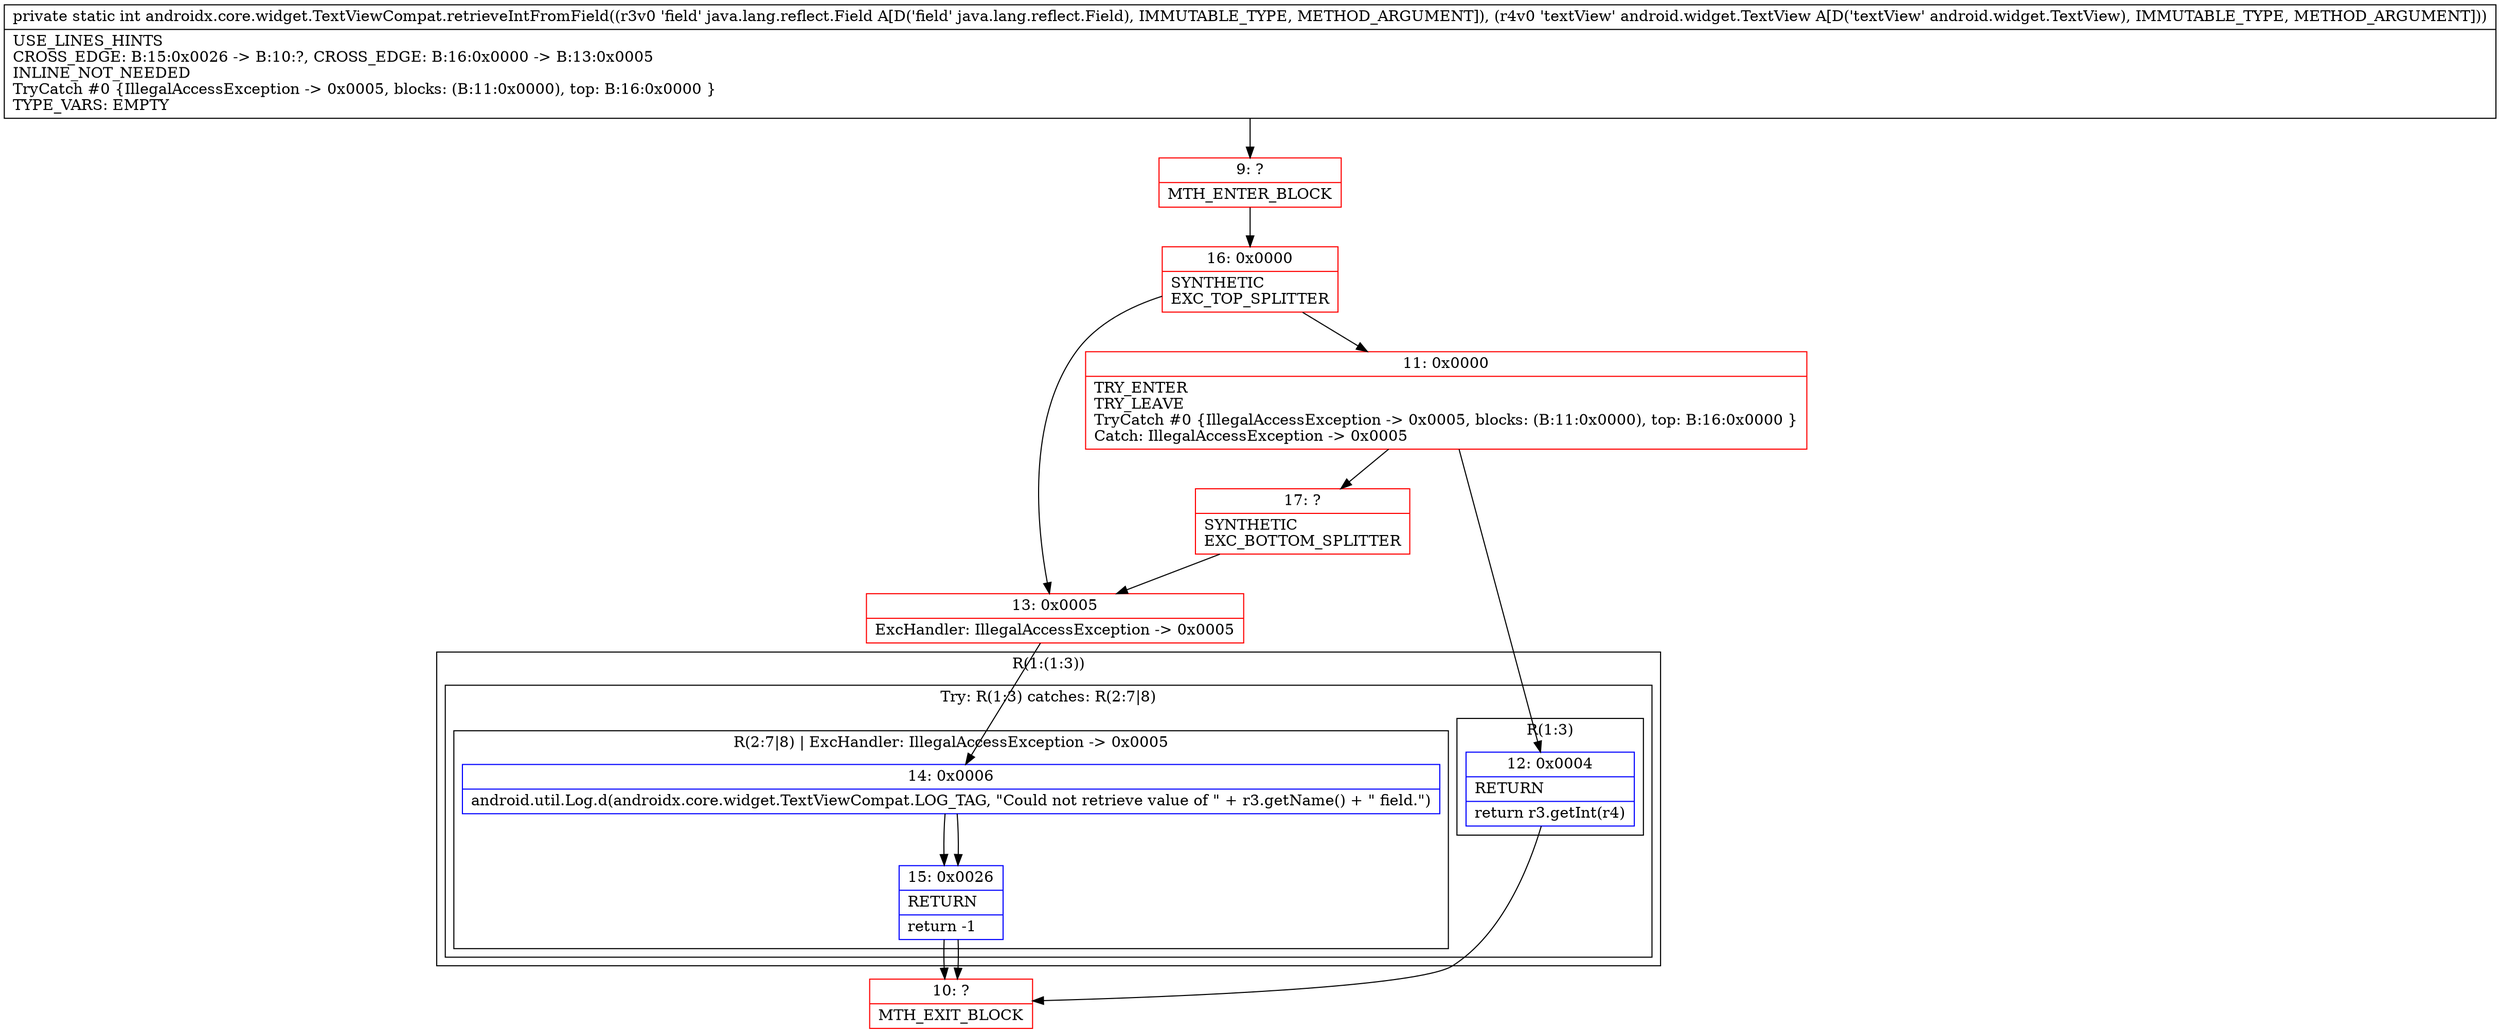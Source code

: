 digraph "CFG forandroidx.core.widget.TextViewCompat.retrieveIntFromField(Ljava\/lang\/reflect\/Field;Landroid\/widget\/TextView;)I" {
subgraph cluster_Region_1576852833 {
label = "R(1:(1:3))";
node [shape=record,color=blue];
subgraph cluster_TryCatchRegion_98661242 {
label = "Try: R(1:3) catches: R(2:7|8)";
node [shape=record,color=blue];
subgraph cluster_Region_690058750 {
label = "R(1:3)";
node [shape=record,color=blue];
Node_12 [shape=record,label="{12\:\ 0x0004|RETURN\l|return r3.getInt(r4)\l}"];
}
subgraph cluster_Region_65610392 {
label = "R(2:7|8) | ExcHandler: IllegalAccessException \-\> 0x0005\l";
node [shape=record,color=blue];
Node_14 [shape=record,label="{14\:\ 0x0006|android.util.Log.d(androidx.core.widget.TextViewCompat.LOG_TAG, \"Could not retrieve value of \" + r3.getName() + \" field.\")\l}"];
Node_15 [shape=record,label="{15\:\ 0x0026|RETURN\l|return \-1\l}"];
}
}
}
subgraph cluster_Region_65610392 {
label = "R(2:7|8) | ExcHandler: IllegalAccessException \-\> 0x0005\l";
node [shape=record,color=blue];
Node_14 [shape=record,label="{14\:\ 0x0006|android.util.Log.d(androidx.core.widget.TextViewCompat.LOG_TAG, \"Could not retrieve value of \" + r3.getName() + \" field.\")\l}"];
Node_15 [shape=record,label="{15\:\ 0x0026|RETURN\l|return \-1\l}"];
}
Node_9 [shape=record,color=red,label="{9\:\ ?|MTH_ENTER_BLOCK\l}"];
Node_16 [shape=record,color=red,label="{16\:\ 0x0000|SYNTHETIC\lEXC_TOP_SPLITTER\l}"];
Node_11 [shape=record,color=red,label="{11\:\ 0x0000|TRY_ENTER\lTRY_LEAVE\lTryCatch #0 \{IllegalAccessException \-\> 0x0005, blocks: (B:11:0x0000), top: B:16:0x0000 \}\lCatch: IllegalAccessException \-\> 0x0005\l}"];
Node_10 [shape=record,color=red,label="{10\:\ ?|MTH_EXIT_BLOCK\l}"];
Node_17 [shape=record,color=red,label="{17\:\ ?|SYNTHETIC\lEXC_BOTTOM_SPLITTER\l}"];
Node_13 [shape=record,color=red,label="{13\:\ 0x0005|ExcHandler: IllegalAccessException \-\> 0x0005\l}"];
MethodNode[shape=record,label="{private static int androidx.core.widget.TextViewCompat.retrieveIntFromField((r3v0 'field' java.lang.reflect.Field A[D('field' java.lang.reflect.Field), IMMUTABLE_TYPE, METHOD_ARGUMENT]), (r4v0 'textView' android.widget.TextView A[D('textView' android.widget.TextView), IMMUTABLE_TYPE, METHOD_ARGUMENT]))  | USE_LINES_HINTS\lCROSS_EDGE: B:15:0x0026 \-\> B:10:?, CROSS_EDGE: B:16:0x0000 \-\> B:13:0x0005\lINLINE_NOT_NEEDED\lTryCatch #0 \{IllegalAccessException \-\> 0x0005, blocks: (B:11:0x0000), top: B:16:0x0000 \}\lTYPE_VARS: EMPTY\l}"];
MethodNode -> Node_9;Node_12 -> Node_10;
Node_14 -> Node_15;
Node_15 -> Node_10;
Node_14 -> Node_15;
Node_15 -> Node_10;
Node_9 -> Node_16;
Node_16 -> Node_11;
Node_16 -> Node_13;
Node_11 -> Node_12;
Node_11 -> Node_17;
Node_17 -> Node_13;
Node_13 -> Node_14;
}

